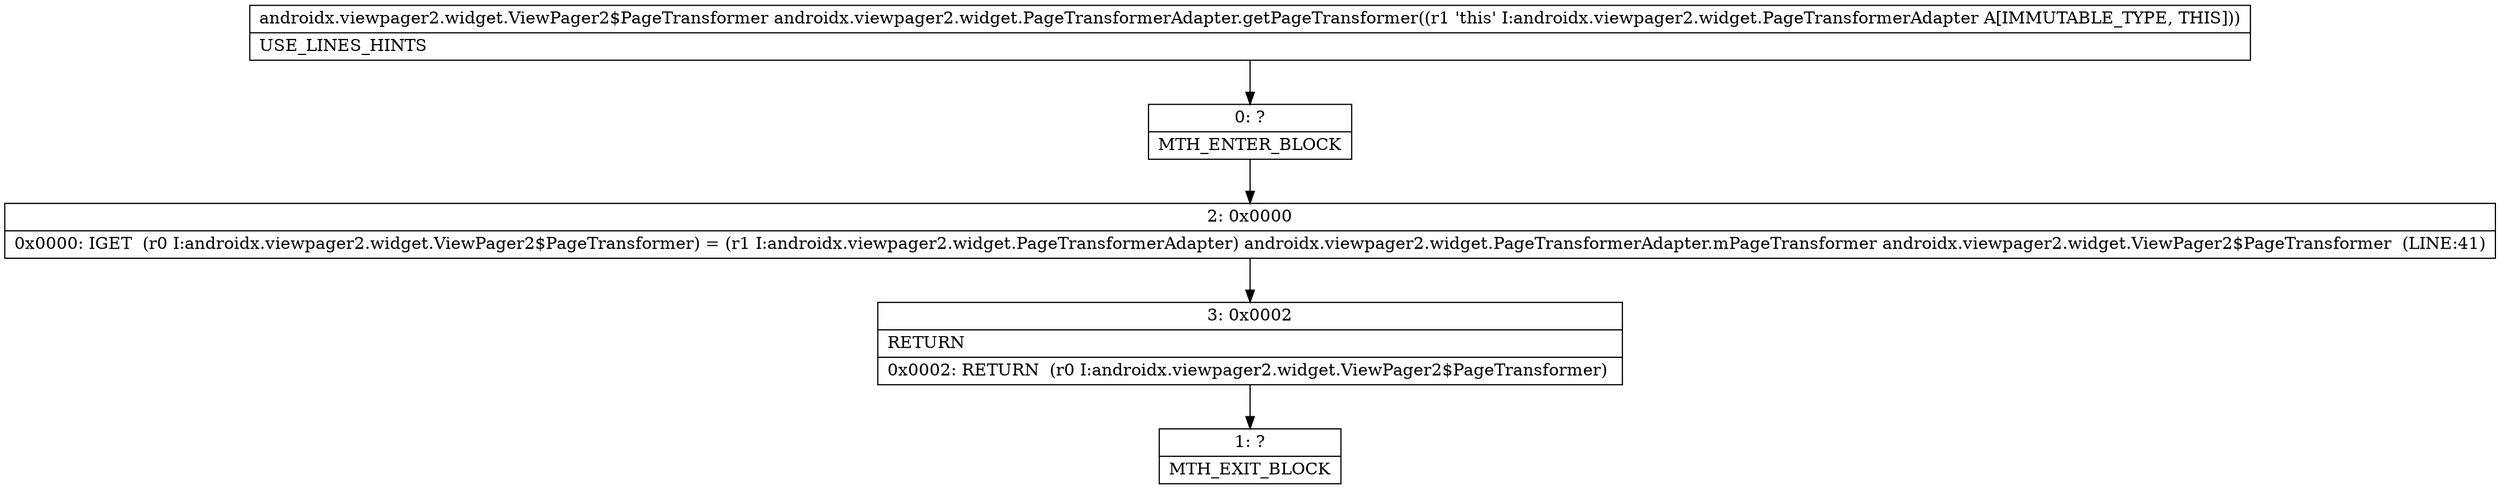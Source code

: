 digraph "CFG forandroidx.viewpager2.widget.PageTransformerAdapter.getPageTransformer()Landroidx\/viewpager2\/widget\/ViewPager2$PageTransformer;" {
Node_0 [shape=record,label="{0\:\ ?|MTH_ENTER_BLOCK\l}"];
Node_2 [shape=record,label="{2\:\ 0x0000|0x0000: IGET  (r0 I:androidx.viewpager2.widget.ViewPager2$PageTransformer) = (r1 I:androidx.viewpager2.widget.PageTransformerAdapter) androidx.viewpager2.widget.PageTransformerAdapter.mPageTransformer androidx.viewpager2.widget.ViewPager2$PageTransformer  (LINE:41)\l}"];
Node_3 [shape=record,label="{3\:\ 0x0002|RETURN\l|0x0002: RETURN  (r0 I:androidx.viewpager2.widget.ViewPager2$PageTransformer) \l}"];
Node_1 [shape=record,label="{1\:\ ?|MTH_EXIT_BLOCK\l}"];
MethodNode[shape=record,label="{androidx.viewpager2.widget.ViewPager2$PageTransformer androidx.viewpager2.widget.PageTransformerAdapter.getPageTransformer((r1 'this' I:androidx.viewpager2.widget.PageTransformerAdapter A[IMMUTABLE_TYPE, THIS]))  | USE_LINES_HINTS\l}"];
MethodNode -> Node_0;Node_0 -> Node_2;
Node_2 -> Node_3;
Node_3 -> Node_1;
}

